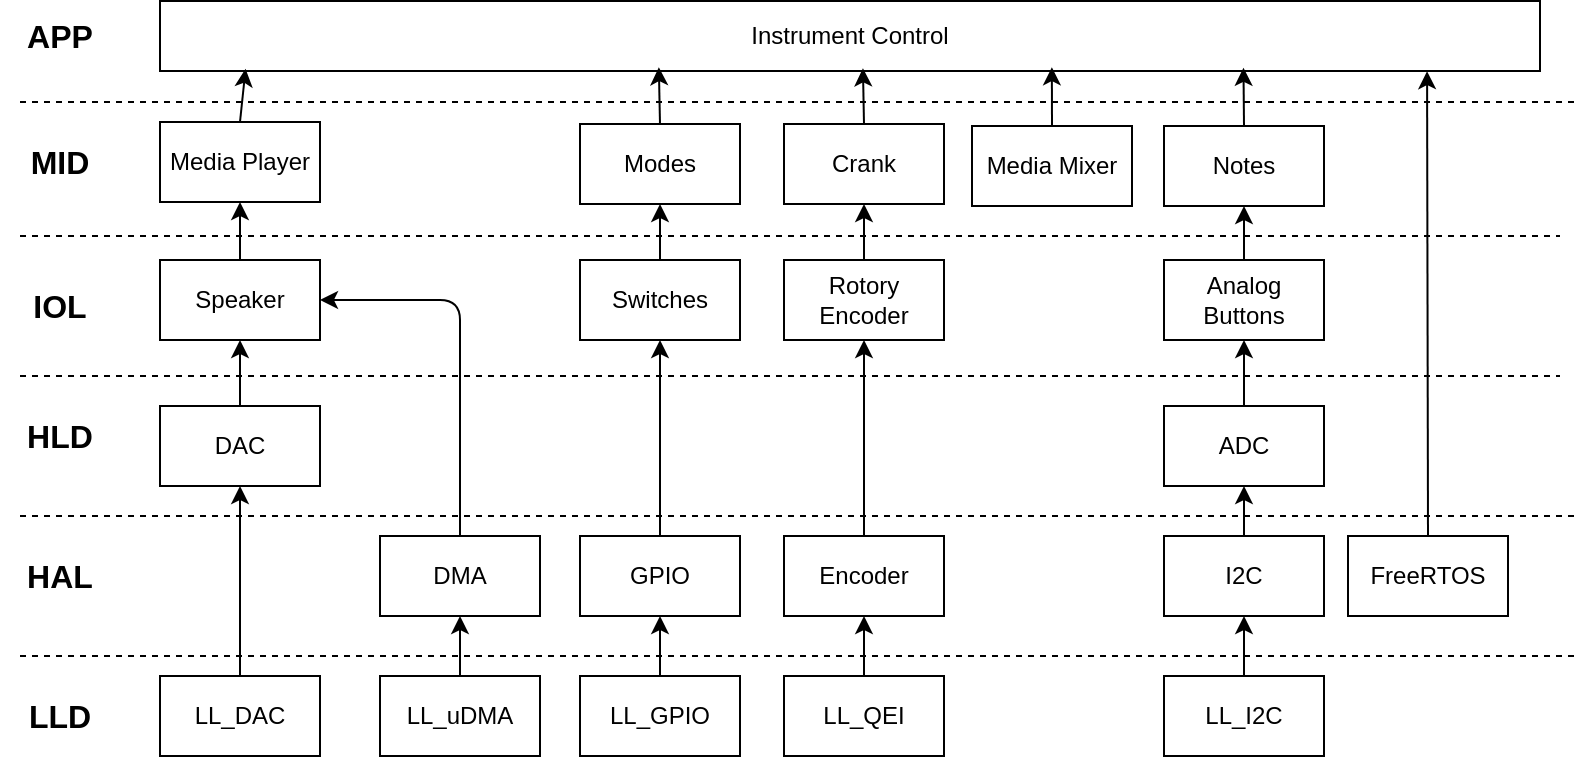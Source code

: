 <mxfile>
    <diagram id="1qEuXgg4ZLObCNnJo3ik" name="Page-1">
        <mxGraphModel dx="1400" dy="568" grid="1" gridSize="10" guides="1" tooltips="1" connect="1" arrows="1" fold="1" page="1" pageScale="1" pageWidth="850" pageHeight="1100" math="0" shadow="0">
            <root>
                <mxCell id="0"/>
                <mxCell id="1" parent="0"/>
                <mxCell id="16" style="edgeStyle=none;html=1;exitX=0.5;exitY=0;exitDx=0;exitDy=0;" parent="1" source="3" target="12" edge="1">
                    <mxGeometry relative="1" as="geometry"/>
                </mxCell>
                <mxCell id="3" value="LL_GPIO" style="rounded=0;whiteSpace=wrap;html=1;" parent="1" vertex="1">
                    <mxGeometry x="310" y="600" width="80" height="40" as="geometry"/>
                </mxCell>
                <mxCell id="19" style="edgeStyle=none;html=1;exitX=0.5;exitY=0;exitDx=0;exitDy=0;entryX=0.5;entryY=1;entryDx=0;entryDy=0;" parent="1" source="6" target="14" edge="1">
                    <mxGeometry relative="1" as="geometry"/>
                </mxCell>
                <mxCell id="6" value="LL_I2C" style="rounded=0;whiteSpace=wrap;html=1;" parent="1" vertex="1">
                    <mxGeometry x="602" y="600" width="80" height="40" as="geometry"/>
                </mxCell>
                <mxCell id="67" style="edgeStyle=none;html=1;exitX=0.5;exitY=0;exitDx=0;exitDy=0;entryX=0.5;entryY=1;entryDx=0;entryDy=0;" parent="1" source="7" target="61" edge="1">
                    <mxGeometry relative="1" as="geometry"/>
                </mxCell>
                <mxCell id="7" value="Rotory Encoder" style="rounded=0;whiteSpace=wrap;html=1;" parent="1" vertex="1">
                    <mxGeometry x="412" y="392" width="80" height="40" as="geometry"/>
                </mxCell>
                <mxCell id="8" value="&lt;font style=&quot;font-size: 16px;&quot;&gt;&lt;b&gt;LLD&lt;/b&gt;&lt;/font&gt;" style="text;html=1;align=center;verticalAlign=middle;whiteSpace=wrap;rounded=0;" parent="1" vertex="1">
                    <mxGeometry x="20" y="605" width="60" height="30" as="geometry"/>
                </mxCell>
                <mxCell id="10" value="&lt;font style=&quot;font-size: 16px;&quot;&gt;&lt;b&gt;HAL&lt;/b&gt;&lt;/font&gt;" style="text;html=1;align=center;verticalAlign=middle;whiteSpace=wrap;rounded=0;" parent="1" vertex="1">
                    <mxGeometry x="20" y="535" width="60" height="30" as="geometry"/>
                </mxCell>
                <mxCell id="84" style="edgeStyle=none;html=1;exitX=0.5;exitY=0;exitDx=0;exitDy=0;entryX=0.5;entryY=1;entryDx=0;entryDy=0;" parent="1" source="12" target="36" edge="1">
                    <mxGeometry relative="1" as="geometry"/>
                </mxCell>
                <mxCell id="12" value="GPIO" style="rounded=0;whiteSpace=wrap;html=1;" parent="1" vertex="1">
                    <mxGeometry x="310" y="530" width="80" height="40" as="geometry"/>
                </mxCell>
                <mxCell id="31" style="edgeStyle=none;html=1;exitX=0.5;exitY=0;exitDx=0;exitDy=0;entryX=0.5;entryY=1;entryDx=0;entryDy=0;" parent="1" source="14" target="27" edge="1">
                    <mxGeometry relative="1" as="geometry"/>
                </mxCell>
                <mxCell id="14" value="I2C" style="rounded=0;whiteSpace=wrap;html=1;" parent="1" vertex="1">
                    <mxGeometry x="602" y="530" width="80" height="40" as="geometry"/>
                </mxCell>
                <mxCell id="20" value="&lt;font style=&quot;font-size: 16px;&quot;&gt;&lt;b&gt;HLD&lt;/b&gt;&lt;/font&gt;" style="text;html=1;align=center;verticalAlign=middle;whiteSpace=wrap;rounded=0;" parent="1" vertex="1">
                    <mxGeometry x="20" y="465" width="60" height="30" as="geometry"/>
                </mxCell>
                <mxCell id="39" style="edgeStyle=none;html=1;exitX=0.5;exitY=0;exitDx=0;exitDy=0;entryX=0.5;entryY=1;entryDx=0;entryDy=0;" parent="1" source="27" target="38" edge="1">
                    <mxGeometry relative="1" as="geometry"/>
                </mxCell>
                <mxCell id="27" value="ADC" style="rounded=0;whiteSpace=wrap;html=1;" parent="1" vertex="1">
                    <mxGeometry x="602" y="465" width="80" height="40" as="geometry"/>
                </mxCell>
                <mxCell id="32" value="" style="endArrow=none;dashed=1;html=1;" parent="1" edge="1">
                    <mxGeometry width="50" height="50" relative="1" as="geometry">
                        <mxPoint x="30" y="590" as="sourcePoint"/>
                        <mxPoint x="810" y="590" as="targetPoint"/>
                    </mxGeometry>
                </mxCell>
                <mxCell id="33" value="" style="endArrow=none;dashed=1;html=1;" parent="1" edge="1">
                    <mxGeometry width="50" height="50" relative="1" as="geometry">
                        <mxPoint x="30" y="520" as="sourcePoint"/>
                        <mxPoint x="810" y="520" as="targetPoint"/>
                    </mxGeometry>
                </mxCell>
                <mxCell id="34" value="" style="endArrow=none;dashed=1;html=1;" parent="1" edge="1">
                    <mxGeometry width="50" height="50" relative="1" as="geometry">
                        <mxPoint x="30" y="450" as="sourcePoint"/>
                        <mxPoint x="800" y="450" as="targetPoint"/>
                    </mxGeometry>
                </mxCell>
                <mxCell id="35" value="&lt;font style=&quot;font-size: 16px;&quot;&gt;&lt;b&gt;IOL&lt;/b&gt;&lt;/font&gt;" style="text;html=1;align=center;verticalAlign=middle;whiteSpace=wrap;rounded=0;" parent="1" vertex="1">
                    <mxGeometry x="20" y="400" width="60" height="30" as="geometry"/>
                </mxCell>
                <mxCell id="71" style="edgeStyle=none;html=1;exitX=0.5;exitY=0;exitDx=0;exitDy=0;entryX=0.5;entryY=1;entryDx=0;entryDy=0;" parent="1" source="36" target="70" edge="1">
                    <mxGeometry relative="1" as="geometry"/>
                </mxCell>
                <mxCell id="36" value="Switches" style="rounded=0;whiteSpace=wrap;html=1;" parent="1" vertex="1">
                    <mxGeometry x="310" y="392" width="80" height="40" as="geometry"/>
                </mxCell>
                <mxCell id="69" style="edgeStyle=none;html=1;exitX=0.5;exitY=0;exitDx=0;exitDy=0;entryX=0.5;entryY=1;entryDx=0;entryDy=0;" parent="1" source="38" target="68" edge="1">
                    <mxGeometry relative="1" as="geometry"/>
                </mxCell>
                <mxCell id="38" value="Analog Buttons" style="rounded=0;whiteSpace=wrap;html=1;" parent="1" vertex="1">
                    <mxGeometry x="602" y="392" width="80" height="40" as="geometry"/>
                </mxCell>
                <mxCell id="42" style="edgeStyle=none;html=1;exitX=0.5;exitY=0;exitDx=0;exitDy=0;entryX=0.5;entryY=1;entryDx=0;entryDy=0;" parent="1" source="40" target="41" edge="1">
                    <mxGeometry relative="1" as="geometry"/>
                </mxCell>
                <mxCell id="40" value="LL_DAC" style="rounded=0;whiteSpace=wrap;html=1;" parent="1" vertex="1">
                    <mxGeometry x="100" y="600" width="80" height="40" as="geometry"/>
                </mxCell>
                <mxCell id="45" style="edgeStyle=none;html=1;exitX=0.5;exitY=0;exitDx=0;exitDy=0;entryX=0.5;entryY=1;entryDx=0;entryDy=0;" parent="1" source="41" target="44" edge="1">
                    <mxGeometry relative="1" as="geometry"/>
                </mxCell>
                <mxCell id="41" value="DAC" style="rounded=0;whiteSpace=wrap;html=1;" parent="1" vertex="1">
                    <mxGeometry x="100" y="465" width="80" height="40" as="geometry"/>
                </mxCell>
                <mxCell id="52" style="edgeStyle=none;html=1;exitX=0.5;exitY=0;exitDx=0;exitDy=0;entryX=0.5;entryY=1;entryDx=0;entryDy=0;" parent="1" source="44" target="51" edge="1">
                    <mxGeometry relative="1" as="geometry"/>
                </mxCell>
                <mxCell id="44" value="Speaker" style="rounded=0;whiteSpace=wrap;html=1;" parent="1" vertex="1">
                    <mxGeometry x="100" y="392" width="80" height="40" as="geometry"/>
                </mxCell>
                <mxCell id="46" value="" style="endArrow=none;dashed=1;html=1;" parent="1" edge="1">
                    <mxGeometry width="50" height="50" relative="1" as="geometry">
                        <mxPoint x="30" y="380" as="sourcePoint"/>
                        <mxPoint x="800" y="380" as="targetPoint"/>
                    </mxGeometry>
                </mxCell>
                <mxCell id="47" value="&lt;font style=&quot;font-size: 16px;&quot;&gt;&lt;b&gt;MID&lt;/b&gt;&lt;/font&gt;" style="text;html=1;align=center;verticalAlign=middle;whiteSpace=wrap;rounded=0;" parent="1" vertex="1">
                    <mxGeometry x="20" y="328" width="60" height="30" as="geometry"/>
                </mxCell>
                <mxCell id="48" value="" style="endArrow=none;dashed=1;html=1;" parent="1" edge="1">
                    <mxGeometry width="50" height="50" relative="1" as="geometry">
                        <mxPoint x="30" y="313" as="sourcePoint"/>
                        <mxPoint x="810" y="313" as="targetPoint"/>
                    </mxGeometry>
                </mxCell>
                <mxCell id="51" value="Media Player" style="rounded=0;whiteSpace=wrap;html=1;" parent="1" vertex="1">
                    <mxGeometry x="100" y="323" width="80" height="40" as="geometry"/>
                </mxCell>
                <mxCell id="53" value="Media Mixer" style="rounded=0;whiteSpace=wrap;html=1;" parent="1" vertex="1">
                    <mxGeometry x="506" y="325" width="80" height="40" as="geometry"/>
                </mxCell>
                <mxCell id="57" value="FreeRTOS" style="rounded=0;whiteSpace=wrap;html=1;" parent="1" vertex="1">
                    <mxGeometry x="694" y="530" width="80" height="40" as="geometry"/>
                </mxCell>
                <mxCell id="60" value="&lt;font style=&quot;font-size: 16px;&quot;&gt;&lt;b&gt;APP&lt;/b&gt;&lt;/font&gt;" style="text;html=1;align=center;verticalAlign=middle;whiteSpace=wrap;rounded=0;" parent="1" vertex="1">
                    <mxGeometry x="20" y="265" width="60" height="30" as="geometry"/>
                </mxCell>
                <mxCell id="61" value="Crank" style="rounded=0;whiteSpace=wrap;html=1;" parent="1" vertex="1">
                    <mxGeometry x="412" y="324" width="80" height="40" as="geometry"/>
                </mxCell>
                <mxCell id="68" value="Notes" style="rounded=0;whiteSpace=wrap;html=1;" parent="1" vertex="1">
                    <mxGeometry x="602" y="325" width="80" height="40" as="geometry"/>
                </mxCell>
                <mxCell id="70" value="Modes" style="rounded=0;whiteSpace=wrap;html=1;" parent="1" vertex="1">
                    <mxGeometry x="310" y="324" width="80" height="40" as="geometry"/>
                </mxCell>
                <mxCell id="72" value="Instrument Control" style="rounded=0;whiteSpace=wrap;html=1;" parent="1" vertex="1">
                    <mxGeometry x="100" y="262.5" width="690" height="35" as="geometry"/>
                </mxCell>
                <mxCell id="73" style="edgeStyle=none;html=1;exitX=0.5;exitY=0;exitDx=0;exitDy=0;entryX=0.062;entryY=0.969;entryDx=0;entryDy=0;entryPerimeter=0;" parent="1" source="51" target="72" edge="1">
                    <mxGeometry relative="1" as="geometry"/>
                </mxCell>
                <mxCell id="74" style="edgeStyle=none;html=1;exitX=0.5;exitY=0;exitDx=0;exitDy=0;entryX=0.202;entryY=0.946;entryDx=0;entryDy=0;entryPerimeter=0;" parent="1" source="70" edge="1">
                    <mxGeometry relative="1" as="geometry">
                        <mxPoint x="349.42" y="295.61" as="targetPoint"/>
                    </mxGeometry>
                </mxCell>
                <mxCell id="76" style="edgeStyle=none;html=1;exitX=0.5;exitY=0;exitDx=0;exitDy=0;entryX=0.357;entryY=0.962;entryDx=0;entryDy=0;entryPerimeter=0;" parent="1" source="61" edge="1">
                    <mxGeometry relative="1" as="geometry">
                        <mxPoint x="451.47" y="296.17" as="targetPoint"/>
                    </mxGeometry>
                </mxCell>
                <mxCell id="77" style="edgeStyle=none;html=1;exitX=0.5;exitY=0;exitDx=0;exitDy=0;entryX=0.583;entryY=0.946;entryDx=0;entryDy=0;entryPerimeter=0;" parent="1" source="53" edge="1">
                    <mxGeometry relative="1" as="geometry">
                        <mxPoint x="545.93" y="295.61" as="targetPoint"/>
                    </mxGeometry>
                </mxCell>
                <mxCell id="78" style="edgeStyle=none;html=1;exitX=0.5;exitY=0;exitDx=0;exitDy=0;entryX=0.794;entryY=0.954;entryDx=0;entryDy=0;entryPerimeter=0;" parent="1" source="68" edge="1">
                    <mxGeometry relative="1" as="geometry">
                        <mxPoint x="641.74" y="295.89" as="targetPoint"/>
                    </mxGeometry>
                </mxCell>
                <mxCell id="79" style="edgeStyle=none;html=1;exitX=0.5;exitY=0;exitDx=0;exitDy=0;entryX=0.943;entryY=1.002;entryDx=0;entryDy=0;entryPerimeter=0;" parent="1" source="57" edge="1">
                    <mxGeometry relative="1" as="geometry">
                        <mxPoint x="733.53" y="297.57" as="targetPoint"/>
                    </mxGeometry>
                </mxCell>
                <mxCell id="82" style="edgeStyle=none;html=1;exitX=0.5;exitY=0;exitDx=0;exitDy=0;entryX=0.5;entryY=1;entryDx=0;entryDy=0;" parent="1" source="80" target="81" edge="1">
                    <mxGeometry relative="1" as="geometry"/>
                </mxCell>
                <mxCell id="80" value="LL_uDMA" style="rounded=0;whiteSpace=wrap;html=1;" parent="1" vertex="1">
                    <mxGeometry x="210" y="600" width="80" height="40" as="geometry"/>
                </mxCell>
                <mxCell id="83" style="edgeStyle=none;html=1;exitX=0.5;exitY=0;exitDx=0;exitDy=0;entryX=1;entryY=0.5;entryDx=0;entryDy=0;" parent="1" source="81" target="44" edge="1">
                    <mxGeometry relative="1" as="geometry">
                        <mxPoint x="250" y="410" as="targetPoint"/>
                        <Array as="points">
                            <mxPoint x="250" y="412"/>
                        </Array>
                    </mxGeometry>
                </mxCell>
                <mxCell id="81" value="DMA" style="rounded=0;whiteSpace=wrap;html=1;" parent="1" vertex="1">
                    <mxGeometry x="210" y="530" width="80" height="40" as="geometry"/>
                </mxCell>
                <mxCell id="85" style="edgeStyle=none;html=1;exitX=0.5;exitY=0;exitDx=0;exitDy=0;" parent="1" source="86" target="87" edge="1">
                    <mxGeometry relative="1" as="geometry"/>
                </mxCell>
                <mxCell id="86" value="LL_QEI" style="rounded=0;whiteSpace=wrap;html=1;" parent="1" vertex="1">
                    <mxGeometry x="412" y="600" width="80" height="40" as="geometry"/>
                </mxCell>
                <mxCell id="88" style="edgeStyle=none;html=1;exitX=0.5;exitY=0;exitDx=0;exitDy=0;entryX=0.5;entryY=1;entryDx=0;entryDy=0;" parent="1" source="87" target="7" edge="1">
                    <mxGeometry relative="1" as="geometry"/>
                </mxCell>
                <mxCell id="87" value="Encoder" style="rounded=0;whiteSpace=wrap;html=1;" parent="1" vertex="1">
                    <mxGeometry x="412" y="530" width="80" height="40" as="geometry"/>
                </mxCell>
            </root>
        </mxGraphModel>
    </diagram>
</mxfile>